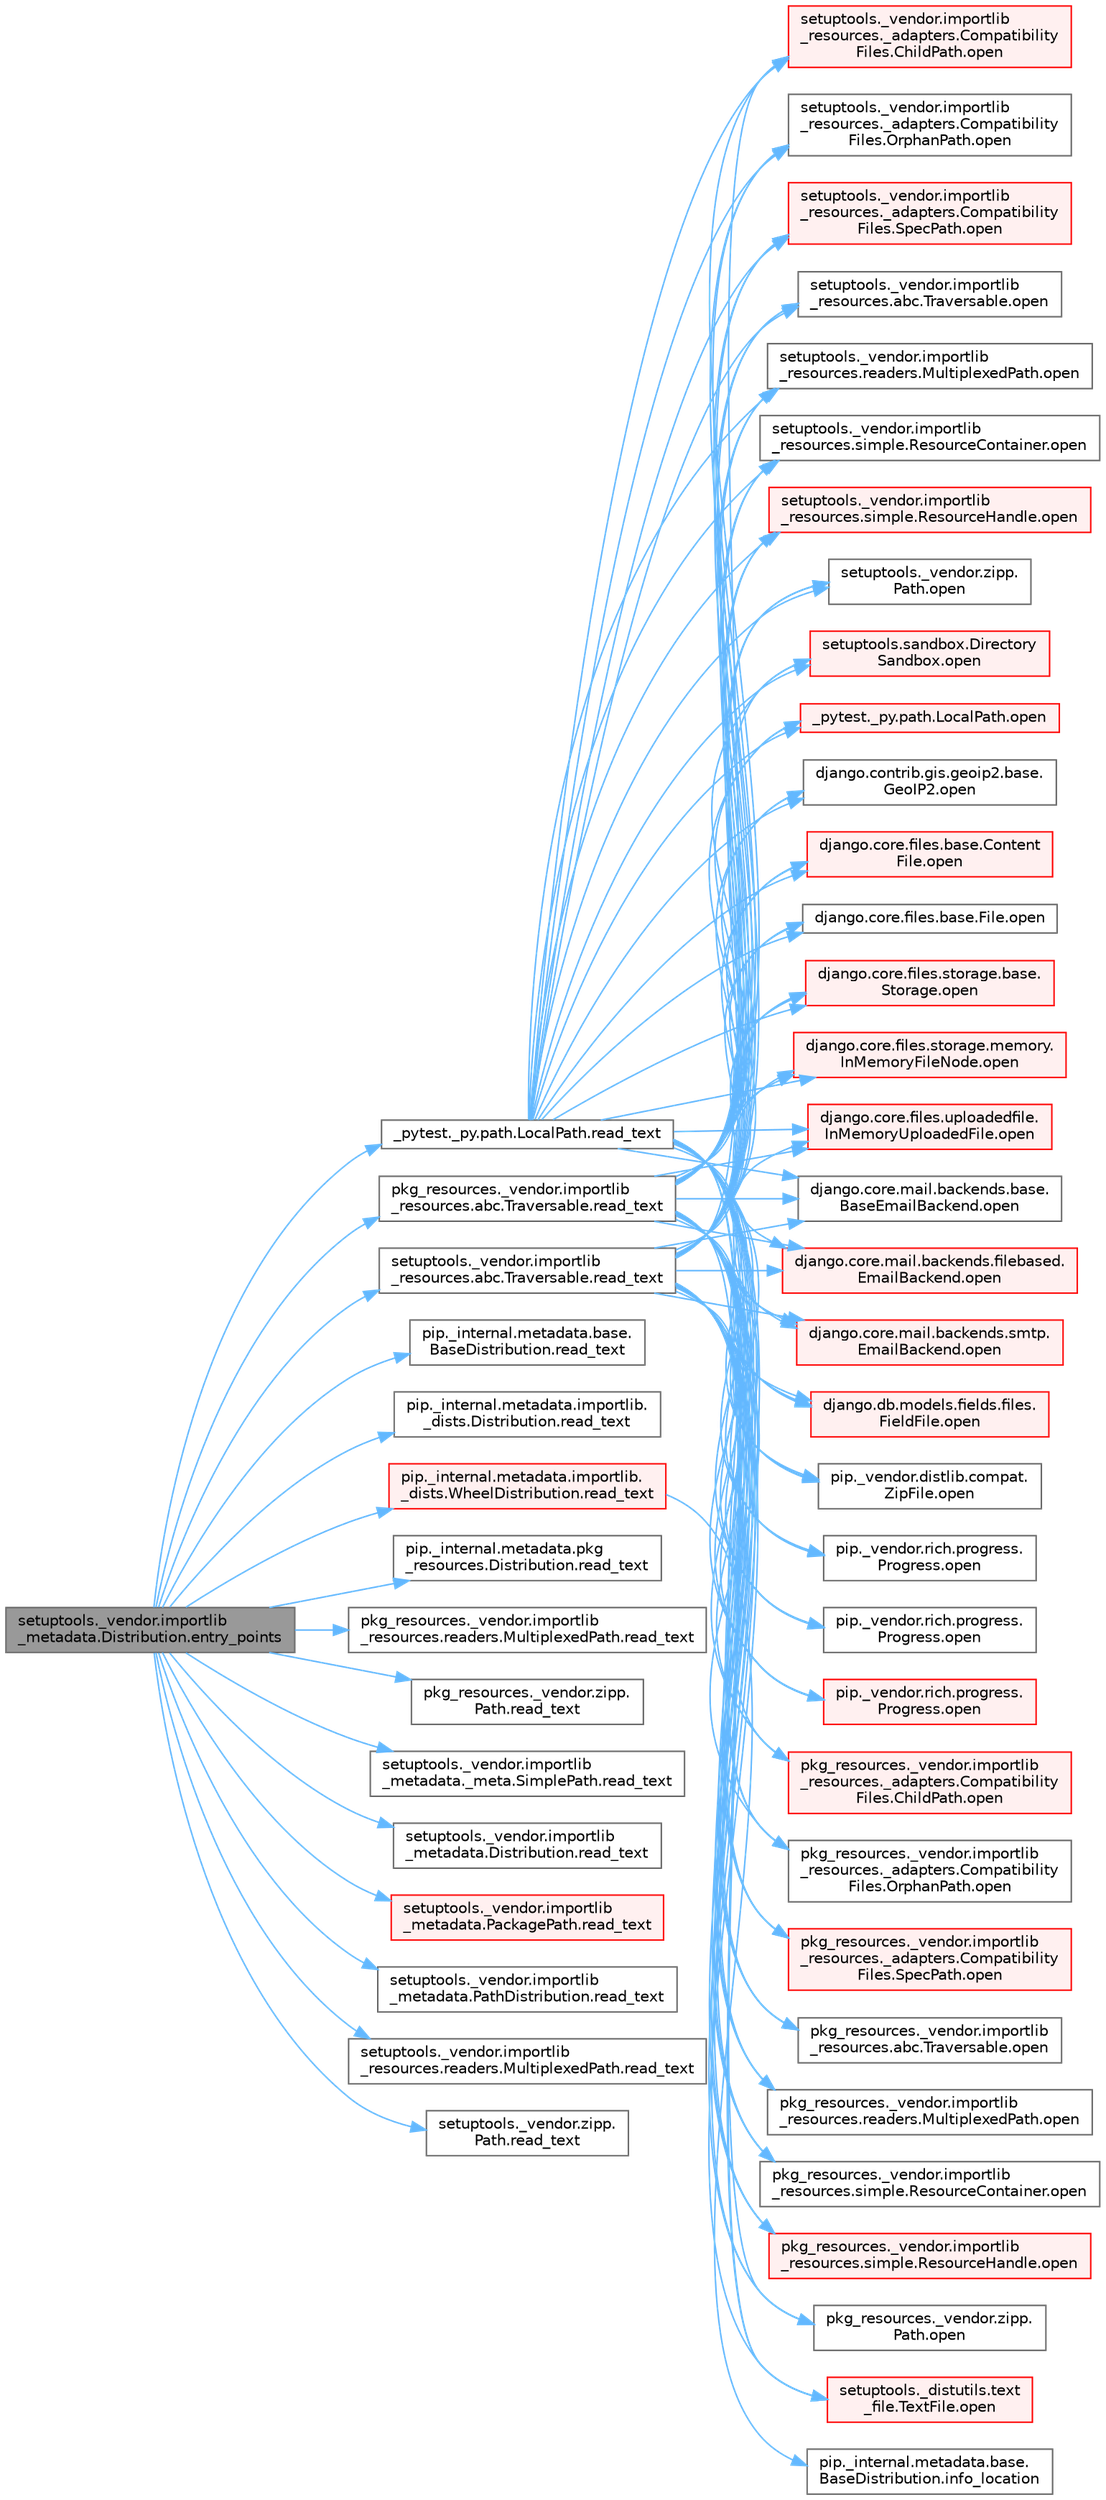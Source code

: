 digraph "setuptools._vendor.importlib_metadata.Distribution.entry_points"
{
 // LATEX_PDF_SIZE
  bgcolor="transparent";
  edge [fontname=Helvetica,fontsize=10,labelfontname=Helvetica,labelfontsize=10];
  node [fontname=Helvetica,fontsize=10,shape=box,height=0.2,width=0.4];
  rankdir="LR";
  Node1 [id="Node000001",label="setuptools._vendor.importlib\l_metadata.Distribution.entry_points",height=0.2,width=0.4,color="gray40", fillcolor="grey60", style="filled", fontcolor="black",tooltip=" "];
  Node1 -> Node2 [id="edge1_Node000001_Node000002",color="steelblue1",style="solid",tooltip=" "];
  Node2 [id="Node000002",label="_pytest._py.path.LocalPath.read_text",height=0.2,width=0.4,color="grey40", fillcolor="white", style="filled",URL="$class__pytest_1_1__py_1_1path_1_1_local_path.html#aea3efa14b998c32e27f6604263858398",tooltip=" "];
  Node2 -> Node3 [id="edge2_Node000002_Node000003",color="steelblue1",style="solid",tooltip=" "];
  Node3 [id="Node000003",label="_pytest._py.path.LocalPath.open",height=0.2,width=0.4,color="red", fillcolor="#FFF0F0", style="filled",URL="$class__pytest_1_1__py_1_1path_1_1_local_path.html#ac72dbda993b11dc52a738bfc6267dda0",tooltip=" "];
  Node2 -> Node27 [id="edge3_Node000002_Node000027",color="steelblue1",style="solid",tooltip=" "];
  Node27 [id="Node000027",label="django.contrib.gis.geoip2.base.\lGeoIP2.open",height=0.2,width=0.4,color="grey40", fillcolor="white", style="filled",URL="$classdjango_1_1contrib_1_1gis_1_1geoip2_1_1base_1_1_geo_i_p2.html#a39b20c40f1d3f4e4a37f9a4b8cd40e4d",tooltip=" "];
  Node2 -> Node28 [id="edge4_Node000002_Node000028",color="steelblue1",style="solid",tooltip=" "];
  Node28 [id="Node000028",label="django.core.files.base.Content\lFile.open",height=0.2,width=0.4,color="red", fillcolor="#FFF0F0", style="filled",URL="$classdjango_1_1core_1_1files_1_1base_1_1_content_file.html#a2d9c2fb349c078834c401c23b3b10250",tooltip=" "];
  Node2 -> Node258 [id="edge5_Node000002_Node000258",color="steelblue1",style="solid",tooltip=" "];
  Node258 [id="Node000258",label="django.core.files.base.File.open",height=0.2,width=0.4,color="grey40", fillcolor="white", style="filled",URL="$classdjango_1_1core_1_1files_1_1base_1_1_file.html#a77453efc21bb631b97bff9f6aff27eb1",tooltip=" "];
  Node2 -> Node259 [id="edge6_Node000002_Node000259",color="steelblue1",style="solid",tooltip=" "];
  Node259 [id="Node000259",label="django.core.files.storage.base.\lStorage.open",height=0.2,width=0.4,color="red", fillcolor="#FFF0F0", style="filled",URL="$classdjango_1_1core_1_1files_1_1storage_1_1base_1_1_storage.html#a83f5a2f19c0564c4a1732f88b32c4b49",tooltip=" "];
  Node2 -> Node397 [id="edge7_Node000002_Node000397",color="steelblue1",style="solid",tooltip=" "];
  Node397 [id="Node000397",label="django.core.files.storage.memory.\lInMemoryFileNode.open",height=0.2,width=0.4,color="red", fillcolor="#FFF0F0", style="filled",URL="$classdjango_1_1core_1_1files_1_1storage_1_1memory_1_1_in_memory_file_node.html#a5c6b58cc9c725338da58591f6c689798",tooltip=" "];
  Node2 -> Node401 [id="edge8_Node000002_Node000401",color="steelblue1",style="solid",tooltip=" "];
  Node401 [id="Node000401",label="django.core.files.uploadedfile.\lInMemoryUploadedFile.open",height=0.2,width=0.4,color="red", fillcolor="#FFF0F0", style="filled",URL="$classdjango_1_1core_1_1files_1_1uploadedfile_1_1_in_memory_uploaded_file.html#a7f211d59dc27d050a61d27ca2e0f5f40",tooltip=" "];
  Node2 -> Node402 [id="edge9_Node000002_Node000402",color="steelblue1",style="solid",tooltip=" "];
  Node402 [id="Node000402",label="django.core.mail.backends.base.\lBaseEmailBackend.open",height=0.2,width=0.4,color="grey40", fillcolor="white", style="filled",URL="$classdjango_1_1core_1_1mail_1_1backends_1_1base_1_1_base_email_backend.html#af6f1cc1a0a6e09c1461109c5dab1557b",tooltip=" "];
  Node2 -> Node403 [id="edge10_Node000002_Node000403",color="steelblue1",style="solid",tooltip=" "];
  Node403 [id="Node000403",label="django.core.mail.backends.filebased.\lEmailBackend.open",height=0.2,width=0.4,color="red", fillcolor="#FFF0F0", style="filled",URL="$classdjango_1_1core_1_1mail_1_1backends_1_1filebased_1_1_email_backend.html#acc1a9fd1f47e8c6b22587d70427d0bf9",tooltip=" "];
  Node2 -> Node404 [id="edge11_Node000002_Node000404",color="steelblue1",style="solid",tooltip=" "];
  Node404 [id="Node000404",label="django.core.mail.backends.smtp.\lEmailBackend.open",height=0.2,width=0.4,color="red", fillcolor="#FFF0F0", style="filled",URL="$classdjango_1_1core_1_1mail_1_1backends_1_1smtp_1_1_email_backend.html#a739b3a346c87c0fd9854f988b8a4dd3a",tooltip=" "];
  Node2 -> Node424 [id="edge12_Node000002_Node000424",color="steelblue1",style="solid",tooltip=" "];
  Node424 [id="Node000424",label="django.db.models.fields.files.\lFieldFile.open",height=0.2,width=0.4,color="red", fillcolor="#FFF0F0", style="filled",URL="$classdjango_1_1db_1_1models_1_1fields_1_1files_1_1_field_file.html#ac17332adacb50b3ff23da63ecbe5561f",tooltip=" "];
  Node2 -> Node944 [id="edge13_Node000002_Node000944",color="steelblue1",style="solid",tooltip=" "];
  Node944 [id="Node000944",label="pip._vendor.distlib.compat.\lZipFile.open",height=0.2,width=0.4,color="grey40", fillcolor="white", style="filled",URL="$classpip_1_1__vendor_1_1distlib_1_1compat_1_1_zip_file.html#a50609c5c9b216af3068c9c2881abdeda",tooltip=" "];
  Node2 -> Node945 [id="edge14_Node000002_Node000945",color="steelblue1",style="solid",tooltip=" "];
  Node945 [id="Node000945",label="pip._vendor.rich.progress.\lProgress.open",height=0.2,width=0.4,color="grey40", fillcolor="white", style="filled",URL="$classpip_1_1__vendor_1_1rich_1_1progress_1_1_progress.html#a4191cf7b2aa691672113b93721a54ec3",tooltip=" "];
  Node2 -> Node946 [id="edge15_Node000002_Node000946",color="steelblue1",style="solid",tooltip=" "];
  Node946 [id="Node000946",label="pip._vendor.rich.progress.\lProgress.open",height=0.2,width=0.4,color="grey40", fillcolor="white", style="filled",URL="$classpip_1_1__vendor_1_1rich_1_1progress_1_1_progress.html#a4311f481b1ced83aa9a73d40166f53c8",tooltip=" "];
  Node2 -> Node947 [id="edge16_Node000002_Node000947",color="steelblue1",style="solid",tooltip=" "];
  Node947 [id="Node000947",label="pip._vendor.rich.progress.\lProgress.open",height=0.2,width=0.4,color="red", fillcolor="#FFF0F0", style="filled",URL="$classpip_1_1__vendor_1_1rich_1_1progress_1_1_progress.html#a204bface9fc63d04e72844b751bcd8e3",tooltip=" "];
  Node2 -> Node2451 [id="edge17_Node000002_Node002451",color="steelblue1",style="solid",tooltip=" "];
  Node2451 [id="Node002451",label="pkg_resources._vendor.importlib\l_resources._adapters.Compatibility\lFiles.ChildPath.open",height=0.2,width=0.4,color="red", fillcolor="#FFF0F0", style="filled",URL="$classpkg__resources_1_1__vendor_1_1importlib__resources_1_1__adapters_1_1_compatibility_files_1_1_child_path.html#ab1f332324be2f6936683457a7326a7d8",tooltip=" "];
  Node2 -> Node2453 [id="edge18_Node000002_Node002453",color="steelblue1",style="solid",tooltip=" "];
  Node2453 [id="Node002453",label="pkg_resources._vendor.importlib\l_resources._adapters.Compatibility\lFiles.OrphanPath.open",height=0.2,width=0.4,color="grey40", fillcolor="white", style="filled",URL="$classpkg__resources_1_1__vendor_1_1importlib__resources_1_1__adapters_1_1_compatibility_files_1_1_orphan_path.html#ad2a41dfb5cde13b349bb44d4e8e6ae71",tooltip=" "];
  Node2 -> Node2454 [id="edge19_Node000002_Node002454",color="steelblue1",style="solid",tooltip=" "];
  Node2454 [id="Node002454",label="pkg_resources._vendor.importlib\l_resources._adapters.Compatibility\lFiles.SpecPath.open",height=0.2,width=0.4,color="red", fillcolor="#FFF0F0", style="filled",URL="$classpkg__resources_1_1__vendor_1_1importlib__resources_1_1__adapters_1_1_compatibility_files_1_1_spec_path.html#ac93bb25e446c29d87ac989f93afaa1d8",tooltip=" "];
  Node2 -> Node2455 [id="edge20_Node000002_Node002455",color="steelblue1",style="solid",tooltip=" "];
  Node2455 [id="Node002455",label="pkg_resources._vendor.importlib\l_resources.abc.Traversable.open",height=0.2,width=0.4,color="grey40", fillcolor="white", style="filled",URL="$classpkg__resources_1_1__vendor_1_1importlib__resources_1_1abc_1_1_traversable.html#a5438622e9f41acacf8b4899a341295f0",tooltip=" "];
  Node2 -> Node2456 [id="edge21_Node000002_Node002456",color="steelblue1",style="solid",tooltip=" "];
  Node2456 [id="Node002456",label="pkg_resources._vendor.importlib\l_resources.readers.MultiplexedPath.open",height=0.2,width=0.4,color="grey40", fillcolor="white", style="filled",URL="$classpkg__resources_1_1__vendor_1_1importlib__resources_1_1readers_1_1_multiplexed_path.html#ad59bf2137dac759a5d75f378375e5cef",tooltip=" "];
  Node2 -> Node2457 [id="edge22_Node000002_Node002457",color="steelblue1",style="solid",tooltip=" "];
  Node2457 [id="Node002457",label="pkg_resources._vendor.importlib\l_resources.simple.ResourceContainer.open",height=0.2,width=0.4,color="grey40", fillcolor="white", style="filled",URL="$classpkg__resources_1_1__vendor_1_1importlib__resources_1_1simple_1_1_resource_container.html#aee34c464d2049a22c346f2a99273c06e",tooltip=" "];
  Node2 -> Node2458 [id="edge23_Node000002_Node002458",color="steelblue1",style="solid",tooltip=" "];
  Node2458 [id="Node002458",label="pkg_resources._vendor.importlib\l_resources.simple.ResourceHandle.open",height=0.2,width=0.4,color="red", fillcolor="#FFF0F0", style="filled",URL="$classpkg__resources_1_1__vendor_1_1importlib__resources_1_1simple_1_1_resource_handle.html#a1544d084d2972991077975104f50d515",tooltip=" "];
  Node2 -> Node2459 [id="edge24_Node000002_Node002459",color="steelblue1",style="solid",tooltip=" "];
  Node2459 [id="Node002459",label="pkg_resources._vendor.zipp.\lPath.open",height=0.2,width=0.4,color="grey40", fillcolor="white", style="filled",URL="$classpkg__resources_1_1__vendor_1_1zipp_1_1_path.html#ad84d98ae680510e39d25336aa95b481c",tooltip=" "];
  Node2 -> Node2460 [id="edge25_Node000002_Node002460",color="steelblue1",style="solid",tooltip=" "];
  Node2460 [id="Node002460",label="setuptools._distutils.text\l_file.TextFile.open",height=0.2,width=0.4,color="red", fillcolor="#FFF0F0", style="filled",URL="$classsetuptools_1_1__distutils_1_1text__file_1_1_text_file.html#ab568abcef363b1b422cddfead42e68b2",tooltip=" "];
  Node2 -> Node2461 [id="edge26_Node000002_Node002461",color="steelblue1",style="solid",tooltip=" "];
  Node2461 [id="Node002461",label="setuptools._vendor.importlib\l_resources._adapters.Compatibility\lFiles.ChildPath.open",height=0.2,width=0.4,color="red", fillcolor="#FFF0F0", style="filled",URL="$classsetuptools_1_1__vendor_1_1importlib__resources_1_1__adapters_1_1_compatibility_files_1_1_child_path.html#abf8eeead4d2a3df60fec916086b03a17",tooltip=" "];
  Node2 -> Node2463 [id="edge27_Node000002_Node002463",color="steelblue1",style="solid",tooltip=" "];
  Node2463 [id="Node002463",label="setuptools._vendor.importlib\l_resources._adapters.Compatibility\lFiles.OrphanPath.open",height=0.2,width=0.4,color="grey40", fillcolor="white", style="filled",URL="$classsetuptools_1_1__vendor_1_1importlib__resources_1_1__adapters_1_1_compatibility_files_1_1_orphan_path.html#abbd65a2bd46e802bfc639e78175540a8",tooltip=" "];
  Node2 -> Node2464 [id="edge28_Node000002_Node002464",color="steelblue1",style="solid",tooltip=" "];
  Node2464 [id="Node002464",label="setuptools._vendor.importlib\l_resources._adapters.Compatibility\lFiles.SpecPath.open",height=0.2,width=0.4,color="red", fillcolor="#FFF0F0", style="filled",URL="$classsetuptools_1_1__vendor_1_1importlib__resources_1_1__adapters_1_1_compatibility_files_1_1_spec_path.html#af6b2df84b03ffa654b77ff6fae29d330",tooltip=" "];
  Node2 -> Node2465 [id="edge29_Node000002_Node002465",color="steelblue1",style="solid",tooltip=" "];
  Node2465 [id="Node002465",label="setuptools._vendor.importlib\l_resources.abc.Traversable.open",height=0.2,width=0.4,color="grey40", fillcolor="white", style="filled",URL="$classsetuptools_1_1__vendor_1_1importlib__resources_1_1abc_1_1_traversable.html#a535dd7358ee5c0d8eb2c6cfadf07e290",tooltip=" "];
  Node2 -> Node2466 [id="edge30_Node000002_Node002466",color="steelblue1",style="solid",tooltip=" "];
  Node2466 [id="Node002466",label="setuptools._vendor.importlib\l_resources.readers.MultiplexedPath.open",height=0.2,width=0.4,color="grey40", fillcolor="white", style="filled",URL="$classsetuptools_1_1__vendor_1_1importlib__resources_1_1readers_1_1_multiplexed_path.html#a2e2d5559186766fb3421749398286f16",tooltip=" "];
  Node2 -> Node2467 [id="edge31_Node000002_Node002467",color="steelblue1",style="solid",tooltip=" "];
  Node2467 [id="Node002467",label="setuptools._vendor.importlib\l_resources.simple.ResourceContainer.open",height=0.2,width=0.4,color="grey40", fillcolor="white", style="filled",URL="$classsetuptools_1_1__vendor_1_1importlib__resources_1_1simple_1_1_resource_container.html#a5552bf43402a6b26e3066d7c5f7c194e",tooltip=" "];
  Node2 -> Node2468 [id="edge32_Node000002_Node002468",color="steelblue1",style="solid",tooltip=" "];
  Node2468 [id="Node002468",label="setuptools._vendor.importlib\l_resources.simple.ResourceHandle.open",height=0.2,width=0.4,color="red", fillcolor="#FFF0F0", style="filled",URL="$classsetuptools_1_1__vendor_1_1importlib__resources_1_1simple_1_1_resource_handle.html#abbfb7b16f37e2ab8a50ba8b5f8259eea",tooltip=" "];
  Node2 -> Node2469 [id="edge33_Node000002_Node002469",color="steelblue1",style="solid",tooltip=" "];
  Node2469 [id="Node002469",label="setuptools._vendor.zipp.\lPath.open",height=0.2,width=0.4,color="grey40", fillcolor="white", style="filled",URL="$classsetuptools_1_1__vendor_1_1zipp_1_1_path.html#a53bba5396c4e641bfc3dcbd7b5c14042",tooltip=" "];
  Node2 -> Node2470 [id="edge34_Node000002_Node002470",color="steelblue1",style="solid",tooltip=" "];
  Node2470 [id="Node002470",label="setuptools.sandbox.Directory\lSandbox.open",height=0.2,width=0.4,color="red", fillcolor="#FFF0F0", style="filled",URL="$classsetuptools_1_1sandbox_1_1_directory_sandbox.html#a511d2b442bd19a4a6315c686aa9b3a42",tooltip=" "];
  Node1 -> Node389 [id="edge35_Node000001_Node000389",color="steelblue1",style="solid",tooltip=" "];
  Node389 [id="Node000389",label="pip._internal.metadata.base.\lBaseDistribution.read_text",height=0.2,width=0.4,color="grey40", fillcolor="white", style="filled",URL="$classpip_1_1__internal_1_1metadata_1_1base_1_1_base_distribution.html#aee8b95b847303b9f182a3e50fa87117b",tooltip=" "];
  Node1 -> Node390 [id="edge36_Node000001_Node000390",color="steelblue1",style="solid",tooltip=" "];
  Node390 [id="Node000390",label="pip._internal.metadata.importlib.\l_dists.Distribution.read_text",height=0.2,width=0.4,color="grey40", fillcolor="white", style="filled",URL="$classpip_1_1__internal_1_1metadata_1_1importlib_1_1__dists_1_1_distribution.html#a021582f7f44124b7bb65f852028af7b3",tooltip=" "];
  Node1 -> Node391 [id="edge37_Node000001_Node000391",color="steelblue1",style="solid",tooltip=" "];
  Node391 [id="Node000391",label="pip._internal.metadata.importlib.\l_dists.WheelDistribution.read_text",height=0.2,width=0.4,color="red", fillcolor="#FFF0F0", style="filled",URL="$classpip_1_1__internal_1_1metadata_1_1importlib_1_1__dists_1_1_wheel_distribution.html#aa3193bac38c166aa24bce971bf339d08",tooltip=" "];
  Node391 -> Node392 [id="edge38_Node000391_Node000392",color="steelblue1",style="solid",tooltip=" "];
  Node392 [id="Node000392",label="pip._internal.metadata.base.\lBaseDistribution.info_location",height=0.2,width=0.4,color="grey40", fillcolor="white", style="filled",URL="$classpip_1_1__internal_1_1metadata_1_1base_1_1_base_distribution.html#a56619abc0475c8d438b991f8d8e1a055",tooltip=" "];
  Node1 -> Node395 [id="edge39_Node000001_Node000395",color="steelblue1",style="solid",tooltip=" "];
  Node395 [id="Node000395",label="pip._internal.metadata.pkg\l_resources.Distribution.read_text",height=0.2,width=0.4,color="grey40", fillcolor="white", style="filled",URL="$classpip_1_1__internal_1_1metadata_1_1pkg__resources_1_1_distribution.html#a0cf924ce0fc51f545d24d00b1e62d304",tooltip=" "];
  Node1 -> Node396 [id="edge40_Node000001_Node000396",color="steelblue1",style="solid",tooltip=" "];
  Node396 [id="Node000396",label="pkg_resources._vendor.importlib\l_resources.abc.Traversable.read_text",height=0.2,width=0.4,color="grey40", fillcolor="white", style="filled",URL="$classpkg__resources_1_1__vendor_1_1importlib__resources_1_1abc_1_1_traversable.html#a2fa0982edeea4b5f1a38953c1d81f10b",tooltip=" "];
  Node396 -> Node3 [id="edge41_Node000396_Node000003",color="steelblue1",style="solid",tooltip=" "];
  Node396 -> Node27 [id="edge42_Node000396_Node000027",color="steelblue1",style="solid",tooltip=" "];
  Node396 -> Node28 [id="edge43_Node000396_Node000028",color="steelblue1",style="solid",tooltip=" "];
  Node396 -> Node258 [id="edge44_Node000396_Node000258",color="steelblue1",style="solid",tooltip=" "];
  Node396 -> Node259 [id="edge45_Node000396_Node000259",color="steelblue1",style="solid",tooltip=" "];
  Node396 -> Node397 [id="edge46_Node000396_Node000397",color="steelblue1",style="solid",tooltip=" "];
  Node396 -> Node401 [id="edge47_Node000396_Node000401",color="steelblue1",style="solid",tooltip=" "];
  Node396 -> Node402 [id="edge48_Node000396_Node000402",color="steelblue1",style="solid",tooltip=" "];
  Node396 -> Node403 [id="edge49_Node000396_Node000403",color="steelblue1",style="solid",tooltip=" "];
  Node396 -> Node404 [id="edge50_Node000396_Node000404",color="steelblue1",style="solid",tooltip=" "];
  Node396 -> Node424 [id="edge51_Node000396_Node000424",color="steelblue1",style="solid",tooltip=" "];
  Node396 -> Node944 [id="edge52_Node000396_Node000944",color="steelblue1",style="solid",tooltip=" "];
  Node396 -> Node945 [id="edge53_Node000396_Node000945",color="steelblue1",style="solid",tooltip=" "];
  Node396 -> Node946 [id="edge54_Node000396_Node000946",color="steelblue1",style="solid",tooltip=" "];
  Node396 -> Node947 [id="edge55_Node000396_Node000947",color="steelblue1",style="solid",tooltip=" "];
  Node396 -> Node2451 [id="edge56_Node000396_Node002451",color="steelblue1",style="solid",tooltip=" "];
  Node396 -> Node2453 [id="edge57_Node000396_Node002453",color="steelblue1",style="solid",tooltip=" "];
  Node396 -> Node2454 [id="edge58_Node000396_Node002454",color="steelblue1",style="solid",tooltip=" "];
  Node396 -> Node2455 [id="edge59_Node000396_Node002455",color="steelblue1",style="solid",tooltip=" "];
  Node396 -> Node2456 [id="edge60_Node000396_Node002456",color="steelblue1",style="solid",tooltip=" "];
  Node396 -> Node2457 [id="edge61_Node000396_Node002457",color="steelblue1",style="solid",tooltip=" "];
  Node396 -> Node2458 [id="edge62_Node000396_Node002458",color="steelblue1",style="solid",tooltip=" "];
  Node396 -> Node2459 [id="edge63_Node000396_Node002459",color="steelblue1",style="solid",tooltip=" "];
  Node396 -> Node2460 [id="edge64_Node000396_Node002460",color="steelblue1",style="solid",tooltip=" "];
  Node396 -> Node2461 [id="edge65_Node000396_Node002461",color="steelblue1",style="solid",tooltip=" "];
  Node396 -> Node2463 [id="edge66_Node000396_Node002463",color="steelblue1",style="solid",tooltip=" "];
  Node396 -> Node2464 [id="edge67_Node000396_Node002464",color="steelblue1",style="solid",tooltip=" "];
  Node396 -> Node2465 [id="edge68_Node000396_Node002465",color="steelblue1",style="solid",tooltip=" "];
  Node396 -> Node2466 [id="edge69_Node000396_Node002466",color="steelblue1",style="solid",tooltip=" "];
  Node396 -> Node2467 [id="edge70_Node000396_Node002467",color="steelblue1",style="solid",tooltip=" "];
  Node396 -> Node2468 [id="edge71_Node000396_Node002468",color="steelblue1",style="solid",tooltip=" "];
  Node396 -> Node2469 [id="edge72_Node000396_Node002469",color="steelblue1",style="solid",tooltip=" "];
  Node396 -> Node2470 [id="edge73_Node000396_Node002470",color="steelblue1",style="solid",tooltip=" "];
  Node1 -> Node820 [id="edge74_Node000001_Node000820",color="steelblue1",style="solid",tooltip=" "];
  Node820 [id="Node000820",label="pkg_resources._vendor.importlib\l_resources.readers.MultiplexedPath.read_text",height=0.2,width=0.4,color="grey40", fillcolor="white", style="filled",URL="$classpkg__resources_1_1__vendor_1_1importlib__resources_1_1readers_1_1_multiplexed_path.html#a8f849a312b90d152317d151463828cc3",tooltip=" "];
  Node1 -> Node821 [id="edge75_Node000001_Node000821",color="steelblue1",style="solid",tooltip=" "];
  Node821 [id="Node000821",label="pkg_resources._vendor.zipp.\lPath.read_text",height=0.2,width=0.4,color="grey40", fillcolor="white", style="filled",URL="$classpkg__resources_1_1__vendor_1_1zipp_1_1_path.html#ae61c0d791af6980df9f3a12d535e9bcd",tooltip=" "];
  Node1 -> Node822 [id="edge76_Node000001_Node000822",color="steelblue1",style="solid",tooltip=" "];
  Node822 [id="Node000822",label="setuptools._vendor.importlib\l_metadata._meta.SimplePath.read_text",height=0.2,width=0.4,color="grey40", fillcolor="white", style="filled",URL="$classsetuptools_1_1__vendor_1_1importlib__metadata_1_1__meta_1_1_simple_path.html#a84f0d195228a821cc844ea9f1b3f3449",tooltip=" "];
  Node1 -> Node823 [id="edge77_Node000001_Node000823",color="steelblue1",style="solid",tooltip=" "];
  Node823 [id="Node000823",label="setuptools._vendor.importlib\l_metadata.Distribution.read_text",height=0.2,width=0.4,color="grey40", fillcolor="white", style="filled",URL="$classsetuptools_1_1__vendor_1_1importlib__metadata_1_1_distribution.html#a23d47987a7e86daec1e89198d1daddea",tooltip=" "];
  Node1 -> Node824 [id="edge78_Node000001_Node000824",color="steelblue1",style="solid",tooltip=" "];
  Node824 [id="Node000824",label="setuptools._vendor.importlib\l_metadata.PackagePath.read_text",height=0.2,width=0.4,color="red", fillcolor="#FFF0F0", style="filled",URL="$classsetuptools_1_1__vendor_1_1importlib__metadata_1_1_package_path.html#a39242d72760bba73b008f298119b94fa",tooltip=" "];
  Node1 -> Node942 [id="edge79_Node000001_Node000942",color="steelblue1",style="solid",tooltip=" "];
  Node942 [id="Node000942",label="setuptools._vendor.importlib\l_metadata.PathDistribution.read_text",height=0.2,width=0.4,color="grey40", fillcolor="white", style="filled",URL="$classsetuptools_1_1__vendor_1_1importlib__metadata_1_1_path_distribution.html#a34fc3493bfea77a9ab9f49df52a40e4b",tooltip=" "];
  Node1 -> Node943 [id="edge80_Node000001_Node000943",color="steelblue1",style="solid",tooltip=" "];
  Node943 [id="Node000943",label="setuptools._vendor.importlib\l_resources.abc.Traversable.read_text",height=0.2,width=0.4,color="grey40", fillcolor="white", style="filled",URL="$classsetuptools_1_1__vendor_1_1importlib__resources_1_1abc_1_1_traversable.html#aee408e70fdcc58915b97b67f3dd981a3",tooltip=" "];
  Node943 -> Node3 [id="edge81_Node000943_Node000003",color="steelblue1",style="solid",tooltip=" "];
  Node943 -> Node27 [id="edge82_Node000943_Node000027",color="steelblue1",style="solid",tooltip=" "];
  Node943 -> Node28 [id="edge83_Node000943_Node000028",color="steelblue1",style="solid",tooltip=" "];
  Node943 -> Node258 [id="edge84_Node000943_Node000258",color="steelblue1",style="solid",tooltip=" "];
  Node943 -> Node259 [id="edge85_Node000943_Node000259",color="steelblue1",style="solid",tooltip=" "];
  Node943 -> Node397 [id="edge86_Node000943_Node000397",color="steelblue1",style="solid",tooltip=" "];
  Node943 -> Node401 [id="edge87_Node000943_Node000401",color="steelblue1",style="solid",tooltip=" "];
  Node943 -> Node402 [id="edge88_Node000943_Node000402",color="steelblue1",style="solid",tooltip=" "];
  Node943 -> Node403 [id="edge89_Node000943_Node000403",color="steelblue1",style="solid",tooltip=" "];
  Node943 -> Node404 [id="edge90_Node000943_Node000404",color="steelblue1",style="solid",tooltip=" "];
  Node943 -> Node424 [id="edge91_Node000943_Node000424",color="steelblue1",style="solid",tooltip=" "];
  Node943 -> Node944 [id="edge92_Node000943_Node000944",color="steelblue1",style="solid",tooltip=" "];
  Node943 -> Node945 [id="edge93_Node000943_Node000945",color="steelblue1",style="solid",tooltip=" "];
  Node943 -> Node946 [id="edge94_Node000943_Node000946",color="steelblue1",style="solid",tooltip=" "];
  Node943 -> Node947 [id="edge95_Node000943_Node000947",color="steelblue1",style="solid",tooltip=" "];
  Node943 -> Node2451 [id="edge96_Node000943_Node002451",color="steelblue1",style="solid",tooltip=" "];
  Node943 -> Node2453 [id="edge97_Node000943_Node002453",color="steelblue1",style="solid",tooltip=" "];
  Node943 -> Node2454 [id="edge98_Node000943_Node002454",color="steelblue1",style="solid",tooltip=" "];
  Node943 -> Node2455 [id="edge99_Node000943_Node002455",color="steelblue1",style="solid",tooltip=" "];
  Node943 -> Node2456 [id="edge100_Node000943_Node002456",color="steelblue1",style="solid",tooltip=" "];
  Node943 -> Node2457 [id="edge101_Node000943_Node002457",color="steelblue1",style="solid",tooltip=" "];
  Node943 -> Node2458 [id="edge102_Node000943_Node002458",color="steelblue1",style="solid",tooltip=" "];
  Node943 -> Node2459 [id="edge103_Node000943_Node002459",color="steelblue1",style="solid",tooltip=" "];
  Node943 -> Node2460 [id="edge104_Node000943_Node002460",color="steelblue1",style="solid",tooltip=" "];
  Node943 -> Node2461 [id="edge105_Node000943_Node002461",color="steelblue1",style="solid",tooltip=" "];
  Node943 -> Node2463 [id="edge106_Node000943_Node002463",color="steelblue1",style="solid",tooltip=" "];
  Node943 -> Node2464 [id="edge107_Node000943_Node002464",color="steelblue1",style="solid",tooltip=" "];
  Node943 -> Node2465 [id="edge108_Node000943_Node002465",color="steelblue1",style="solid",tooltip=" "];
  Node943 -> Node2466 [id="edge109_Node000943_Node002466",color="steelblue1",style="solid",tooltip=" "];
  Node943 -> Node2467 [id="edge110_Node000943_Node002467",color="steelblue1",style="solid",tooltip=" "];
  Node943 -> Node2468 [id="edge111_Node000943_Node002468",color="steelblue1",style="solid",tooltip=" "];
  Node943 -> Node2469 [id="edge112_Node000943_Node002469",color="steelblue1",style="solid",tooltip=" "];
  Node943 -> Node2470 [id="edge113_Node000943_Node002470",color="steelblue1",style="solid",tooltip=" "];
  Node1 -> Node4324 [id="edge114_Node000001_Node004324",color="steelblue1",style="solid",tooltip=" "];
  Node4324 [id="Node004324",label="setuptools._vendor.importlib\l_resources.readers.MultiplexedPath.read_text",height=0.2,width=0.4,color="grey40", fillcolor="white", style="filled",URL="$classsetuptools_1_1__vendor_1_1importlib__resources_1_1readers_1_1_multiplexed_path.html#a0518724e7903c8da431de10762e01692",tooltip=" "];
  Node1 -> Node4325 [id="edge115_Node000001_Node004325",color="steelblue1",style="solid",tooltip=" "];
  Node4325 [id="Node004325",label="setuptools._vendor.zipp.\lPath.read_text",height=0.2,width=0.4,color="grey40", fillcolor="white", style="filled",URL="$classsetuptools_1_1__vendor_1_1zipp_1_1_path.html#a795c8802cf3ce19b6c9cb6adc2374efd",tooltip=" "];
}
